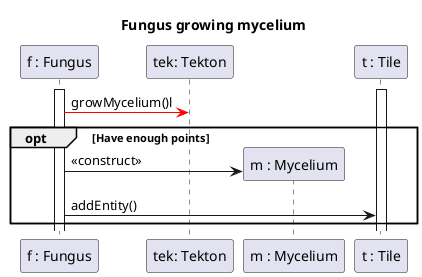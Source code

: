 @startuml Fungus growth with spore

title Fungus growing mycelium

participant "f : Fungus" as F
participant "tek: Tekton" as Tek
participant "m : Mycelium" as M
participant "t : Tile" as T

activate F
activate T


F-[#red]>Tek : growMycelium()l
opt Have enough points
F -> M ** : <<construct>>
F -> T : addEntity()
end



@enduml